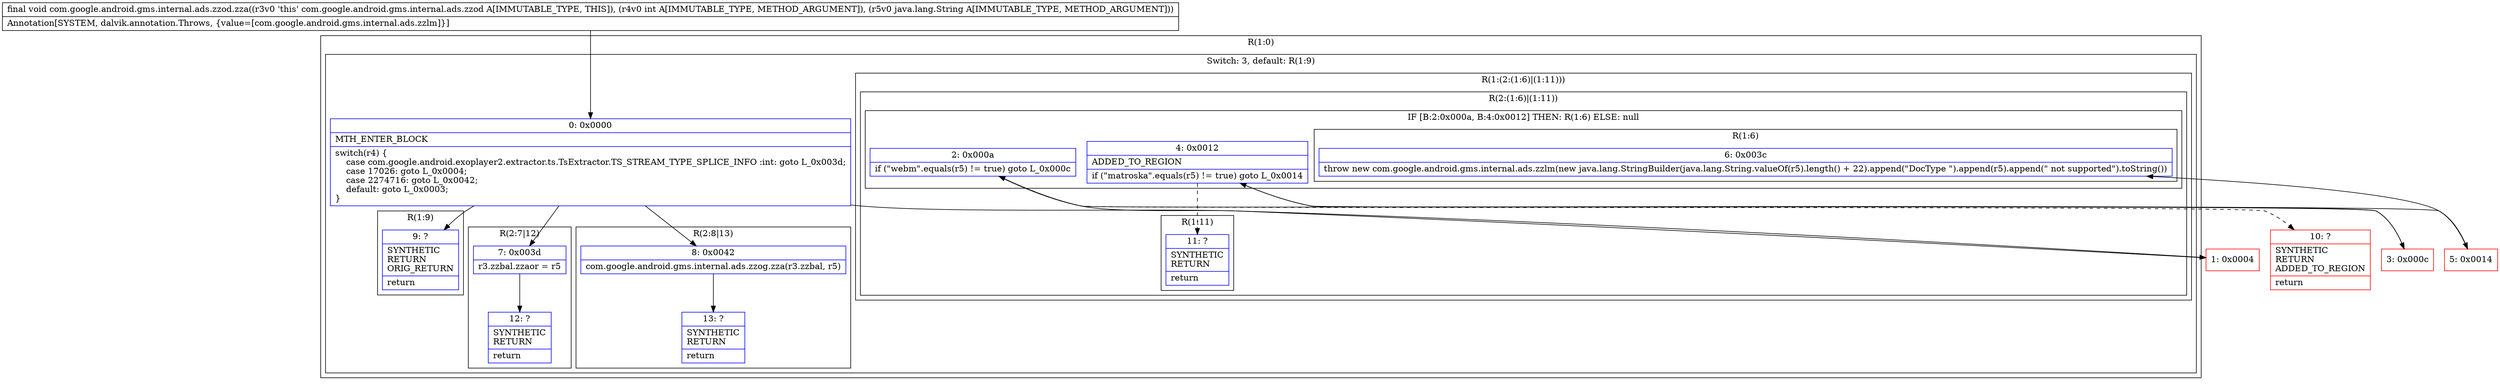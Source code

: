digraph "CFG forcom.google.android.gms.internal.ads.zzod.zza(ILjava\/lang\/String;)V" {
subgraph cluster_Region_726602734 {
label = "R(1:0)";
node [shape=record,color=blue];
subgraph cluster_SwitchRegion_953954596 {
label = "Switch: 3, default: R(1:9)";
node [shape=record,color=blue];
Node_0 [shape=record,label="{0\:\ 0x0000|MTH_ENTER_BLOCK\l|switch(r4) \{\l    case com.google.android.exoplayer2.extractor.ts.TsExtractor.TS_STREAM_TYPE_SPLICE_INFO :int: goto L_0x003d;\l    case 17026: goto L_0x0004;\l    case 2274716: goto L_0x0042;\l    default: goto L_0x0003;\l\}\l}"];
subgraph cluster_Region_117980947 {
label = "R(2:7|12)";
node [shape=record,color=blue];
Node_7 [shape=record,label="{7\:\ 0x003d|r3.zzbal.zzaor = r5\l}"];
Node_12 [shape=record,label="{12\:\ ?|SYNTHETIC\lRETURN\l|return\l}"];
}
subgraph cluster_Region_1958197078 {
label = "R(1:(2:(1:6)|(1:11)))";
node [shape=record,color=blue];
subgraph cluster_Region_657726029 {
label = "R(2:(1:6)|(1:11))";
node [shape=record,color=blue];
subgraph cluster_IfRegion_2126006942 {
label = "IF [B:2:0x000a, B:4:0x0012] THEN: R(1:6) ELSE: null";
node [shape=record,color=blue];
Node_2 [shape=record,label="{2\:\ 0x000a|if (\"webm\".equals(r5) != true) goto L_0x000c\l}"];
Node_4 [shape=record,label="{4\:\ 0x0012|ADDED_TO_REGION\l|if (\"matroska\".equals(r5) != true) goto L_0x0014\l}"];
subgraph cluster_Region_948835069 {
label = "R(1:6)";
node [shape=record,color=blue];
Node_6 [shape=record,label="{6\:\ 0x003c|throw new com.google.android.gms.internal.ads.zzlm(new java.lang.StringBuilder(java.lang.String.valueOf(r5).length() + 22).append(\"DocType \").append(r5).append(\" not supported\").toString())\l}"];
}
}
subgraph cluster_Region_1909067709 {
label = "R(1:11)";
node [shape=record,color=blue];
Node_11 [shape=record,label="{11\:\ ?|SYNTHETIC\lRETURN\l|return\l}"];
}
}
}
subgraph cluster_Region_1982563771 {
label = "R(2:8|13)";
node [shape=record,color=blue];
Node_8 [shape=record,label="{8\:\ 0x0042|com.google.android.gms.internal.ads.zzog.zza(r3.zzbal, r5)\l}"];
Node_13 [shape=record,label="{13\:\ ?|SYNTHETIC\lRETURN\l|return\l}"];
}
subgraph cluster_Region_1249627482 {
label = "R(1:9)";
node [shape=record,color=blue];
Node_9 [shape=record,label="{9\:\ ?|SYNTHETIC\lRETURN\lORIG_RETURN\l|return\l}"];
}
}
}
Node_1 [shape=record,color=red,label="{1\:\ 0x0004}"];
Node_3 [shape=record,color=red,label="{3\:\ 0x000c}"];
Node_5 [shape=record,color=red,label="{5\:\ 0x0014}"];
Node_10 [shape=record,color=red,label="{10\:\ ?|SYNTHETIC\lRETURN\lADDED_TO_REGION\l|return\l}"];
MethodNode[shape=record,label="{final void com.google.android.gms.internal.ads.zzod.zza((r3v0 'this' com.google.android.gms.internal.ads.zzod A[IMMUTABLE_TYPE, THIS]), (r4v0 int A[IMMUTABLE_TYPE, METHOD_ARGUMENT]), (r5v0 java.lang.String A[IMMUTABLE_TYPE, METHOD_ARGUMENT]))  | Annotation[SYSTEM, dalvik.annotation.Throws, \{value=[com.google.android.gms.internal.ads.zzlm]\}]\l}"];
MethodNode -> Node_0;
Node_0 -> Node_1;
Node_0 -> Node_7;
Node_0 -> Node_8;
Node_0 -> Node_9;
Node_7 -> Node_12;
Node_2 -> Node_3;
Node_2 -> Node_10[style=dashed];
Node_4 -> Node_5;
Node_4 -> Node_11[style=dashed];
Node_8 -> Node_13;
Node_1 -> Node_2;
Node_3 -> Node_4;
Node_5 -> Node_6;
}

